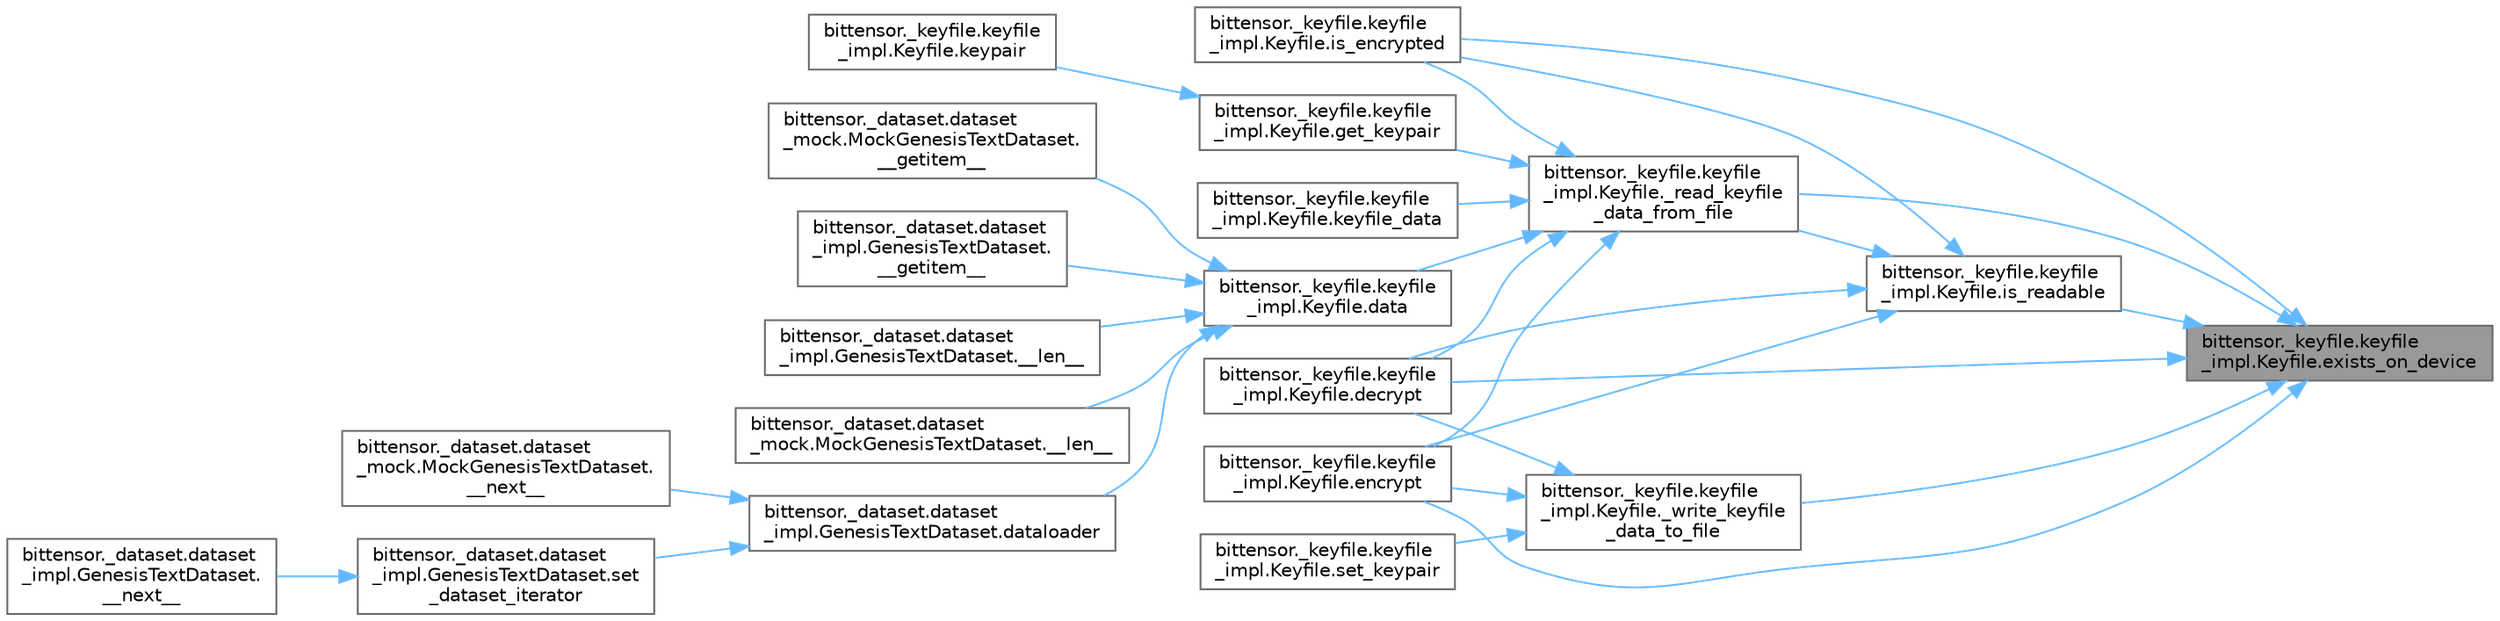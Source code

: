 digraph "bittensor._keyfile.keyfile_impl.Keyfile.exists_on_device"
{
 // LATEX_PDF_SIZE
  bgcolor="transparent";
  edge [fontname=Helvetica,fontsize=10,labelfontname=Helvetica,labelfontsize=10];
  node [fontname=Helvetica,fontsize=10,shape=box,height=0.2,width=0.4];
  rankdir="RL";
  Node1 [label="bittensor._keyfile.keyfile\l_impl.Keyfile.exists_on_device",height=0.2,width=0.4,color="gray40", fillcolor="grey60", style="filled", fontcolor="black",tooltip=" "];
  Node1 -> Node2 [dir="back",color="steelblue1",style="solid"];
  Node2 [label="bittensor._keyfile.keyfile\l_impl.Keyfile._read_keyfile\l_data_from_file",height=0.2,width=0.4,color="grey40", fillcolor="white", style="filled",URL="$classbittensor_1_1__keyfile_1_1keyfile__impl_1_1_keyfile.html#a35a65736ecb1b571e571a27df0cde5e5",tooltip=" "];
  Node2 -> Node3 [dir="back",color="steelblue1",style="solid"];
  Node3 [label="bittensor._keyfile.keyfile\l_impl.Keyfile.data",height=0.2,width=0.4,color="grey40", fillcolor="white", style="filled",URL="$classbittensor_1_1__keyfile_1_1keyfile__impl_1_1_keyfile.html#adef2640c132af5c43448d3da467b7ab3",tooltip=" "];
  Node3 -> Node4 [dir="back",color="steelblue1",style="solid"];
  Node4 [label="bittensor._dataset.dataset\l_mock.MockGenesisTextDataset.\l__getitem__",height=0.2,width=0.4,color="grey40", fillcolor="white", style="filled",URL="$classbittensor_1_1__dataset_1_1dataset__mock_1_1_mock_genesis_text_dataset.html#adcc20e51c20c9698c140469b09655db5",tooltip=" "];
  Node3 -> Node5 [dir="back",color="steelblue1",style="solid"];
  Node5 [label="bittensor._dataset.dataset\l_impl.GenesisTextDataset.\l__getitem__",height=0.2,width=0.4,color="grey40", fillcolor="white", style="filled",URL="$classbittensor_1_1__dataset_1_1dataset__impl_1_1_genesis_text_dataset.html#a559f292561fa11de57d4f5c8b0cc8d67",tooltip=" "];
  Node3 -> Node6 [dir="back",color="steelblue1",style="solid"];
  Node6 [label="bittensor._dataset.dataset\l_impl.GenesisTextDataset.__len__",height=0.2,width=0.4,color="grey40", fillcolor="white", style="filled",URL="$classbittensor_1_1__dataset_1_1dataset__impl_1_1_genesis_text_dataset.html#aea845490db793c1d2bab3212e9dc2068",tooltip=" "];
  Node3 -> Node7 [dir="back",color="steelblue1",style="solid"];
  Node7 [label="bittensor._dataset.dataset\l_mock.MockGenesisTextDataset.__len__",height=0.2,width=0.4,color="grey40", fillcolor="white", style="filled",URL="$classbittensor_1_1__dataset_1_1dataset__mock_1_1_mock_genesis_text_dataset.html#a38c1ef29ee25c9c535bb87dd03f58aec",tooltip=" "];
  Node3 -> Node8 [dir="back",color="steelblue1",style="solid"];
  Node8 [label="bittensor._dataset.dataset\l_impl.GenesisTextDataset.dataloader",height=0.2,width=0.4,color="grey40", fillcolor="white", style="filled",URL="$classbittensor_1_1__dataset_1_1dataset__impl_1_1_genesis_text_dataset.html#a1c63db6af8af3d632f30583123f6b48b",tooltip=" "];
  Node8 -> Node9 [dir="back",color="steelblue1",style="solid"];
  Node9 [label="bittensor._dataset.dataset\l_mock.MockGenesisTextDataset.\l__next__",height=0.2,width=0.4,color="grey40", fillcolor="white", style="filled",URL="$classbittensor_1_1__dataset_1_1dataset__mock_1_1_mock_genesis_text_dataset.html#ade55894c4d45f78dcf75c44448c85e50",tooltip=" "];
  Node8 -> Node10 [dir="back",color="steelblue1",style="solid"];
  Node10 [label="bittensor._dataset.dataset\l_impl.GenesisTextDataset.set\l_dataset_iterator",height=0.2,width=0.4,color="grey40", fillcolor="white", style="filled",URL="$classbittensor_1_1__dataset_1_1dataset__impl_1_1_genesis_text_dataset.html#ac57d432cdd0ca00255f87dacae40a2b1",tooltip=" "];
  Node10 -> Node11 [dir="back",color="steelblue1",style="solid"];
  Node11 [label="bittensor._dataset.dataset\l_impl.GenesisTextDataset.\l__next__",height=0.2,width=0.4,color="grey40", fillcolor="white", style="filled",URL="$classbittensor_1_1__dataset_1_1dataset__impl_1_1_genesis_text_dataset.html#a0b33886b2a6a7a8fa5738fc38f9ac91a",tooltip=" "];
  Node2 -> Node12 [dir="back",color="steelblue1",style="solid"];
  Node12 [label="bittensor._keyfile.keyfile\l_impl.Keyfile.decrypt",height=0.2,width=0.4,color="grey40", fillcolor="white", style="filled",URL="$classbittensor_1_1__keyfile_1_1keyfile__impl_1_1_keyfile.html#aa68fcf205c5234ad1725d8fd41264e28",tooltip=" "];
  Node2 -> Node13 [dir="back",color="steelblue1",style="solid"];
  Node13 [label="bittensor._keyfile.keyfile\l_impl.Keyfile.encrypt",height=0.2,width=0.4,color="grey40", fillcolor="white", style="filled",URL="$classbittensor_1_1__keyfile_1_1keyfile__impl_1_1_keyfile.html#ad4292d86cd05d09f46bb148c4e1a135a",tooltip=" "];
  Node2 -> Node14 [dir="back",color="steelblue1",style="solid"];
  Node14 [label="bittensor._keyfile.keyfile\l_impl.Keyfile.get_keypair",height=0.2,width=0.4,color="grey40", fillcolor="white", style="filled",URL="$classbittensor_1_1__keyfile_1_1keyfile__impl_1_1_keyfile.html#af5b9f07e88fc0dbc9fc94e2e97490c6e",tooltip=" "];
  Node14 -> Node15 [dir="back",color="steelblue1",style="solid"];
  Node15 [label="bittensor._keyfile.keyfile\l_impl.Keyfile.keypair",height=0.2,width=0.4,color="grey40", fillcolor="white", style="filled",URL="$classbittensor_1_1__keyfile_1_1keyfile__impl_1_1_keyfile.html#abf9c1149326695e827f98e65635ccc1c",tooltip=" "];
  Node2 -> Node16 [dir="back",color="steelblue1",style="solid"];
  Node16 [label="bittensor._keyfile.keyfile\l_impl.Keyfile.is_encrypted",height=0.2,width=0.4,color="grey40", fillcolor="white", style="filled",URL="$classbittensor_1_1__keyfile_1_1keyfile__impl_1_1_keyfile.html#ad413bbc7faf38a71a436099fa98673ec",tooltip=" "];
  Node2 -> Node17 [dir="back",color="steelblue1",style="solid"];
  Node17 [label="bittensor._keyfile.keyfile\l_impl.Keyfile.keyfile_data",height=0.2,width=0.4,color="grey40", fillcolor="white", style="filled",URL="$classbittensor_1_1__keyfile_1_1keyfile__impl_1_1_keyfile.html#a960494a52126409f55eea00f0cf30f0f",tooltip=" "];
  Node1 -> Node18 [dir="back",color="steelblue1",style="solid"];
  Node18 [label="bittensor._keyfile.keyfile\l_impl.Keyfile._write_keyfile\l_data_to_file",height=0.2,width=0.4,color="grey40", fillcolor="white", style="filled",URL="$classbittensor_1_1__keyfile_1_1keyfile__impl_1_1_keyfile.html#a99174e45bad19a8d43023cd17d5f3ce5",tooltip=" "];
  Node18 -> Node12 [dir="back",color="steelblue1",style="solid"];
  Node18 -> Node13 [dir="back",color="steelblue1",style="solid"];
  Node18 -> Node19 [dir="back",color="steelblue1",style="solid"];
  Node19 [label="bittensor._keyfile.keyfile\l_impl.Keyfile.set_keypair",height=0.2,width=0.4,color="grey40", fillcolor="white", style="filled",URL="$classbittensor_1_1__keyfile_1_1keyfile__impl_1_1_keyfile.html#a6cd8c6885bf5818ce214febbe63887f6",tooltip=" "];
  Node1 -> Node12 [dir="back",color="steelblue1",style="solid"];
  Node1 -> Node13 [dir="back",color="steelblue1",style="solid"];
  Node1 -> Node16 [dir="back",color="steelblue1",style="solid"];
  Node1 -> Node20 [dir="back",color="steelblue1",style="solid"];
  Node20 [label="bittensor._keyfile.keyfile\l_impl.Keyfile.is_readable",height=0.2,width=0.4,color="grey40", fillcolor="white", style="filled",URL="$classbittensor_1_1__keyfile_1_1keyfile__impl_1_1_keyfile.html#ae89e29be6bb73f4c5d93f6dffe197886",tooltip=" "];
  Node20 -> Node2 [dir="back",color="steelblue1",style="solid"];
  Node20 -> Node12 [dir="back",color="steelblue1",style="solid"];
  Node20 -> Node13 [dir="back",color="steelblue1",style="solid"];
  Node20 -> Node16 [dir="back",color="steelblue1",style="solid"];
}
